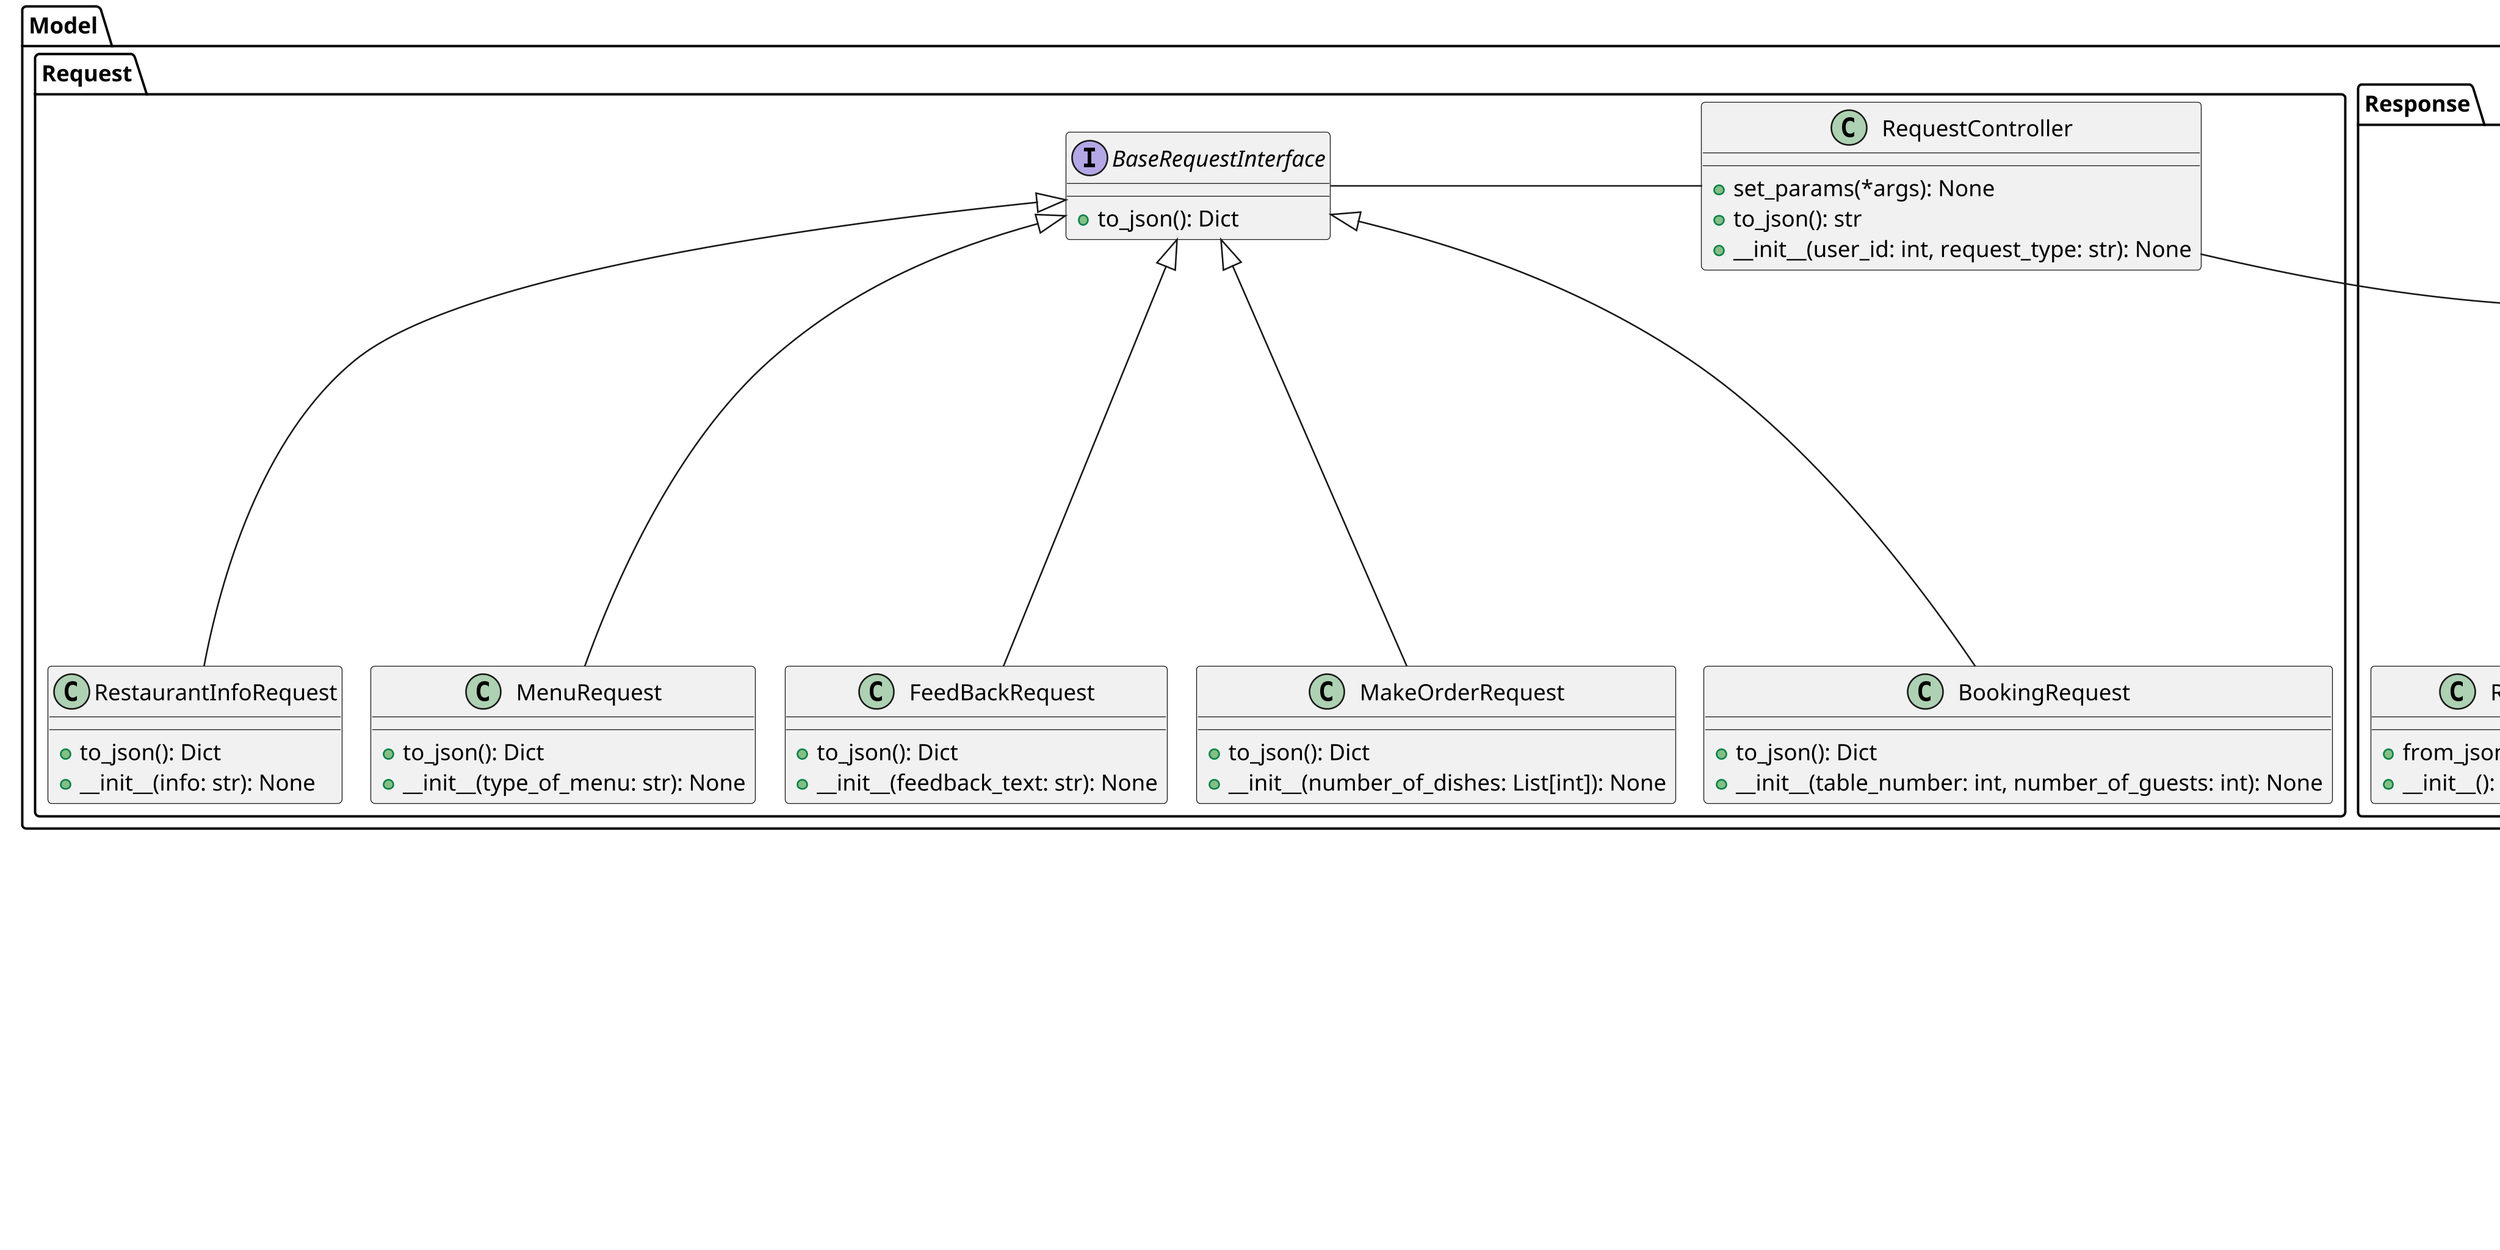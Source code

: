 @startuml Class Diagram
!pragma layout smetana

scale  2048 width
scale  2048 height


package "Model" {

  package "Json" {
    class "JsonController" {
      +dict_to_str(dictionary: Dict): str
      +str_to_dct(string: str): Dict
    }
  }

  package "Response" {
    interface "BaseResponseInterface" {
      +from_json(json_file: Dict): None
    }
  
    class "ResponseSample" {
      +from_json(json_file: Dict): None
      +__init__(): None
    }
  
    class "ResponseController" {
      +set_params(json_file: Dict): None
      +__init__(): None
    }
  }

  package "Request" {
    interface "BaseRequestInterface" {
      +to_json(): Dict
    }
  
    class "MakeOrderRequest" {
      +to_json(): Dict
      +__init__(number_of_dishes: List[int]): None
    }
  
    class "BookingRequest" {
      +to_json(): Dict
      +__init__(table_number: int, number_of_guests: int): None
    }
  
    class "RestaurantInfoRequest" {
      +to_json(): Dict
      +__init__(info: str): None
    }
  
    class "MenuRequest" {
      +to_json(): Dict
      +__init__(type_of_menu: str): None
    }
  
    class "FeedBackRequest" {
      +to_json(): Dict
      +__init__(feedback_text: str): None
    }
  
    class "RequestController" {
      +set_params(*args): None
      +to_json(): str
      +__init__(user_id: int, request_type: str): None
    }
  }
  
}



package "View" {
  class "TgView" {
    -bot: Bot
    -dp: Dispatcher
    -controller: Callable
    -COMMANDS_TEXTS_TO_HANDLER_NAMES: Dict
    -COMMANDS_INCLUDING_MESSAGE_TEXT: List
    +set_controller(controller: Callable): void
    +change_keyboard(telegram_id: int, activated_button_layout: any, reply: str): void
    +send_message_to_user(telegram_id: int, text: str, image: str): void
    +make_handler_with_args(handler: Callable, include_message_text: bool, include_phone_number: bool): Callable
    +register_handlers(): void
    +start_bot(): void
    +run(): void
  }
}



package "Rina" {
  class "FeedbackDatabase" {
    +leave_feedback(text: str): None
    +print_db(): None
  }
  
  class "TablesDatabase" {
    +print_free_tables(): None
    +get_availability(index: int): int
    +book_table(index: int): None
    +__init__()
  }
  
  class "RinaController" {
    +receive_response(request_js_str: str): None
    +handle_order(annotation: Dict): Tuple[str, int]
    +handle_book(annotation: Dict): Tuple[str, int]
    +handle_info(): Tuple[str, int]
    +handle_menu(): Tuple[str, int]
    +handle_feedback(annotation: Dict): Tuple[str, int]
    +__init__()
  }
  
  class "RinaServer" {
    +start_server(): None
  }
}



package "Controller" {
  
  class "TgServer" {
    +{static}start_server(): Coroutine[None, None, None]
  }

  class "TgController" {
    -tg_view: Callable
    -command_request_dict: Dict
    +try_create_db(): void
    +handle_auth(telegram_id: int): void
    +handle_contact_recieved(telegram_id: int, phone_number: str): void
    +handle_contact_declined(telegram_id: int): void
    +handle_back(telegram_id: int): void
    +handle_info(telegram_id: int): void
    +handle_table_typo(telegram_id: int): void
    +handle_table(telegram_id: int, input_text: str): void
    +handle_data_typo(telegram_id: int): void
    +handle_data(telegram_id: int, input_text: str): void
    +handle_info_about(telegram_id: int, input_text: str): void
    +handle_hours(telegram_id: int, input_text: str): void
    +handle_news(telegram_id: int, input_text: str): void
    +handle_menu(telegram_id: int, input_text: str): void
    +send_request(telegram_id: int, input_text: str): void
    +receive_response(response_js_str: str): void
    +run(): void
  }


}


package "RMQ" {

  class RmqController {
    +{static}send_to_rina(message_dict: dict): None
    +{static}send_to_tg(message_dict: dict): None
    +{static}start_consuming_from_rina(controller): None
    +{static}start_consuming_from_tg(controller): None
  }

  class TgConsumer {
    +{static}start_consuming(tg_controller): None
  }

  class TgProducer {
    +{static}produce(message_dict: dict): None
  }

  class RinaConsumer {
    +{static}start_consuming(rina_controller): None
  }

  class RinaProducer {
    +{static}produce(message_dict: dict): None
  }


}


BaseRequestInterface <|-- MakeOrderRequest
BaseRequestInterface <|-- BookingRequest
BaseRequestInterface <|-- RestaurantInfoRequest
BaseRequestInterface <|-- MenuRequest
BaseRequestInterface <|-- FeedBackRequest
BaseResponseInterface <|-- ResponseSample
BaseResponseInterface <|-- ResponseController

TgController -right-* TgView
RmqController -- RinaController
RmqController -- TgController
ResponseController - RinaController
RequestController -- RinaController
ResponseController -- BaseResponseInterface
RequestController - BaseRequestInterface

RmqController ..> TgConsumer : Uses >
RmqController ..> TgProducer : Uses >
RmqController ..> RinaConsumer : Uses >
RmqController ..> RinaProducer : Uses >


@enduml